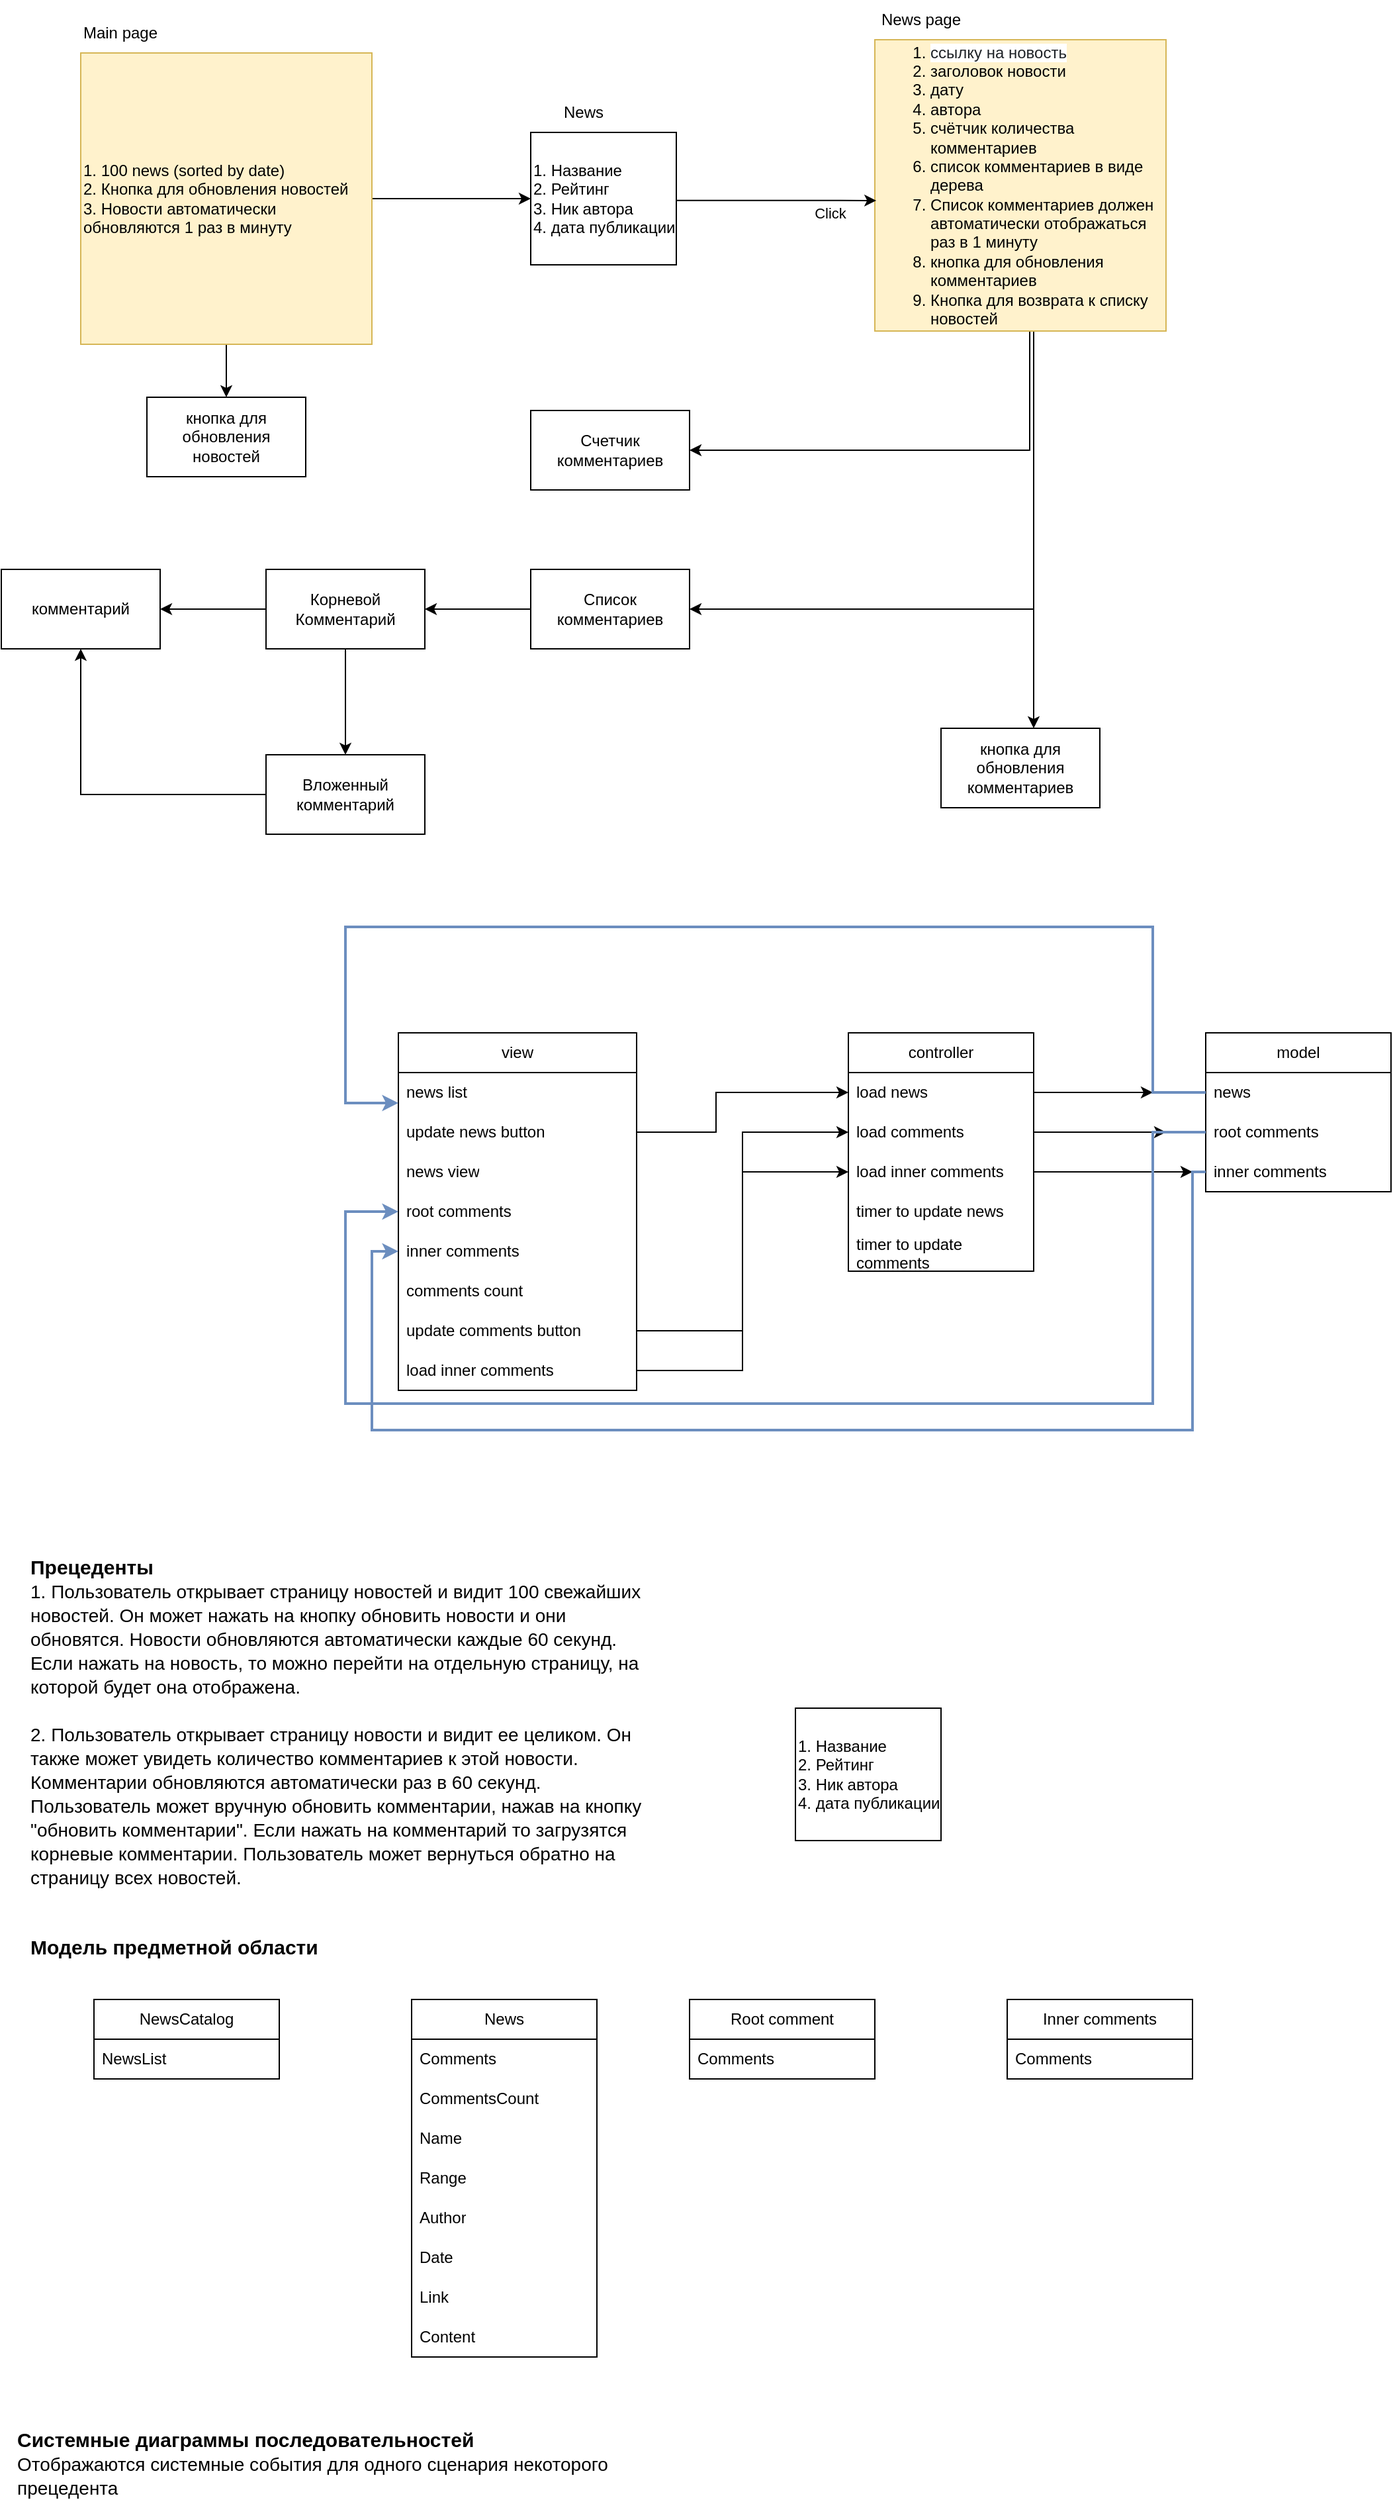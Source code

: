 <mxfile version="24.0.7" type="github">
  <diagram name="Page-1" id="gaQloLDde2CqD1FpQ-cP">
    <mxGraphModel dx="1242" dy="700" grid="1" gridSize="10" guides="1" tooltips="1" connect="1" arrows="1" fold="1" page="1" pageScale="1" pageWidth="850" pageHeight="1100" math="0" shadow="0">
      <root>
        <mxCell id="0" />
        <mxCell id="1" parent="0" />
        <mxCell id="nFpUhijqLWawbHpxaNXT-6" value="" style="edgeStyle=orthogonalEdgeStyle;rounded=0;orthogonalLoop=1;jettySize=auto;html=1;" edge="1" parent="1" source="nFpUhijqLWawbHpxaNXT-1" target="nFpUhijqLWawbHpxaNXT-5">
          <mxGeometry relative="1" as="geometry" />
        </mxCell>
        <mxCell id="nFpUhijqLWawbHpxaNXT-27" value="" style="edgeStyle=orthogonalEdgeStyle;rounded=0;orthogonalLoop=1;jettySize=auto;html=1;" edge="1" parent="1" source="nFpUhijqLWawbHpxaNXT-1" target="nFpUhijqLWawbHpxaNXT-26">
          <mxGeometry relative="1" as="geometry" />
        </mxCell>
        <mxCell id="nFpUhijqLWawbHpxaNXT-1" value="1. 100 news (sorted by date)&lt;div&gt;2. Кнопка для обновления новостей&lt;/div&gt;&lt;div&gt;3. Новости автоматически обновляются 1 раз в минуту&lt;/div&gt;" style="whiteSpace=wrap;html=1;aspect=fixed;align=left;fillColor=#fff2cc;strokeColor=#d6b656;" vertex="1" parent="1">
          <mxGeometry x="60" y="50" width="220" height="220" as="geometry" />
        </mxCell>
        <mxCell id="nFpUhijqLWawbHpxaNXT-4" value="Main page" style="text;html=1;align=center;verticalAlign=middle;whiteSpace=wrap;rounded=0;" vertex="1" parent="1">
          <mxGeometry x="60" y="20" width="60" height="30" as="geometry" />
        </mxCell>
        <mxCell id="nFpUhijqLWawbHpxaNXT-5" value="1. Название&lt;div&gt;2. Рейтинг&lt;/div&gt;&lt;div&gt;3. Ник автора&lt;/div&gt;&lt;div&gt;4. дата публикации&lt;/div&gt;" style="whiteSpace=wrap;html=1;align=left;" vertex="1" parent="1">
          <mxGeometry x="400" y="110" width="110" height="100" as="geometry" />
        </mxCell>
        <mxCell id="nFpUhijqLWawbHpxaNXT-7" value="News" style="text;html=1;align=center;verticalAlign=middle;whiteSpace=wrap;rounded=0;" vertex="1" parent="1">
          <mxGeometry x="410" y="80" width="60" height="30" as="geometry" />
        </mxCell>
        <mxCell id="nFpUhijqLWawbHpxaNXT-15" style="edgeStyle=orthogonalEdgeStyle;rounded=0;orthogonalLoop=1;jettySize=auto;html=1;entryX=1;entryY=0.5;entryDx=0;entryDy=0;exitX=0.532;exitY=1.002;exitDx=0;exitDy=0;exitPerimeter=0;" edge="1" parent="1" source="nFpUhijqLWawbHpxaNXT-8" target="nFpUhijqLWawbHpxaNXT-13">
          <mxGeometry relative="1" as="geometry">
            <mxPoint x="780" y="280" as="sourcePoint" />
          </mxGeometry>
        </mxCell>
        <mxCell id="nFpUhijqLWawbHpxaNXT-18" style="edgeStyle=orthogonalEdgeStyle;rounded=0;orthogonalLoop=1;jettySize=auto;html=1;exitX=0.5;exitY=1;exitDx=0;exitDy=0;entryX=1;entryY=0.5;entryDx=0;entryDy=0;" edge="1" parent="1" source="nFpUhijqLWawbHpxaNXT-8" target="nFpUhijqLWawbHpxaNXT-16">
          <mxGeometry relative="1" as="geometry">
            <Array as="points">
              <mxPoint x="780" y="260" />
              <mxPoint x="780" y="470" />
            </Array>
          </mxGeometry>
        </mxCell>
        <mxCell id="nFpUhijqLWawbHpxaNXT-29" value="" style="edgeStyle=orthogonalEdgeStyle;rounded=0;orthogonalLoop=1;jettySize=auto;html=1;" edge="1" parent="1" source="nFpUhijqLWawbHpxaNXT-8" target="nFpUhijqLWawbHpxaNXT-28">
          <mxGeometry relative="1" as="geometry">
            <Array as="points">
              <mxPoint x="780" y="510" />
              <mxPoint x="780" y="510" />
            </Array>
          </mxGeometry>
        </mxCell>
        <mxCell id="nFpUhijqLWawbHpxaNXT-8" value="&lt;ol&gt;&lt;li&gt;&lt;span style=&quot;background-color: rgb(255, 255, 255); color: rgb(31, 35, 40);&quot;&gt;ссылку на новость&lt;/span&gt;&lt;br&gt;&lt;/li&gt;&lt;li&gt;заголовок новости&lt;/li&gt;&lt;li&gt;дату&lt;/li&gt;&lt;li&gt;автора&lt;/li&gt;&lt;li&gt;счётчик количества комментариев&lt;/li&gt;&lt;li&gt;список комментариев в виде дерева&lt;br&gt;&lt;/li&gt;&lt;li&gt;Список комментариев должен автоматически отображаться раз в 1 минуту&lt;/li&gt;&lt;li&gt;кнопка для обновления комментариев&lt;/li&gt;&lt;li&gt;Кнопка для возврата к списку новостей&lt;/li&gt;&lt;/ol&gt;" style="whiteSpace=wrap;html=1;aspect=fixed;align=left;fillColor=#fff2cc;strokeColor=#d6b656;" vertex="1" parent="1">
          <mxGeometry x="660" y="40" width="220" height="220" as="geometry" />
        </mxCell>
        <mxCell id="nFpUhijqLWawbHpxaNXT-9" value="News page" style="text;html=1;align=center;verticalAlign=middle;whiteSpace=wrap;rounded=0;" vertex="1" parent="1">
          <mxGeometry x="660" y="10" width="70" height="30" as="geometry" />
        </mxCell>
        <mxCell id="nFpUhijqLWawbHpxaNXT-10" style="edgeStyle=orthogonalEdgeStyle;rounded=0;orthogonalLoop=1;jettySize=auto;html=1;entryX=0.005;entryY=0.552;entryDx=0;entryDy=0;entryPerimeter=0;exitX=1;exitY=0.5;exitDx=0;exitDy=0;" edge="1" parent="1" source="nFpUhijqLWawbHpxaNXT-5" target="nFpUhijqLWawbHpxaNXT-8">
          <mxGeometry relative="1" as="geometry">
            <Array as="points">
              <mxPoint x="510" y="161" />
            </Array>
          </mxGeometry>
        </mxCell>
        <mxCell id="nFpUhijqLWawbHpxaNXT-11" value="Click" style="edgeLabel;html=1;align=center;verticalAlign=middle;resizable=0;points=[];" vertex="1" connectable="0" parent="nFpUhijqLWawbHpxaNXT-10">
          <mxGeometry x="0.558" y="-2" relative="1" as="geometry">
            <mxPoint x="-2" y="7" as="offset" />
          </mxGeometry>
        </mxCell>
        <mxCell id="nFpUhijqLWawbHpxaNXT-13" value="Счетчик комментариев" style="rounded=0;whiteSpace=wrap;html=1;" vertex="1" parent="1">
          <mxGeometry x="400" y="320" width="120" height="60" as="geometry" />
        </mxCell>
        <mxCell id="nFpUhijqLWawbHpxaNXT-20" value="" style="edgeStyle=orthogonalEdgeStyle;rounded=0;orthogonalLoop=1;jettySize=auto;html=1;" edge="1" parent="1" source="nFpUhijqLWawbHpxaNXT-16" target="nFpUhijqLWawbHpxaNXT-19">
          <mxGeometry relative="1" as="geometry" />
        </mxCell>
        <mxCell id="nFpUhijqLWawbHpxaNXT-16" value="Список комментариев" style="rounded=0;whiteSpace=wrap;html=1;" vertex="1" parent="1">
          <mxGeometry x="400" y="440" width="120" height="60" as="geometry" />
        </mxCell>
        <mxCell id="nFpUhijqLWawbHpxaNXT-22" value="" style="edgeStyle=orthogonalEdgeStyle;rounded=0;orthogonalLoop=1;jettySize=auto;html=1;" edge="1" parent="1" source="nFpUhijqLWawbHpxaNXT-19" target="nFpUhijqLWawbHpxaNXT-21">
          <mxGeometry relative="1" as="geometry" />
        </mxCell>
        <mxCell id="nFpUhijqLWawbHpxaNXT-24" value="" style="edgeStyle=orthogonalEdgeStyle;rounded=0;orthogonalLoop=1;jettySize=auto;html=1;" edge="1" parent="1" source="nFpUhijqLWawbHpxaNXT-19" target="nFpUhijqLWawbHpxaNXT-23">
          <mxGeometry relative="1" as="geometry" />
        </mxCell>
        <mxCell id="nFpUhijqLWawbHpxaNXT-19" value="Корневой Комментарий" style="whiteSpace=wrap;html=1;rounded=0;" vertex="1" parent="1">
          <mxGeometry x="200" y="440" width="120" height="60" as="geometry" />
        </mxCell>
        <mxCell id="nFpUhijqLWawbHpxaNXT-25" style="edgeStyle=orthogonalEdgeStyle;rounded=0;orthogonalLoop=1;jettySize=auto;html=1;entryX=0.5;entryY=1;entryDx=0;entryDy=0;" edge="1" parent="1" source="nFpUhijqLWawbHpxaNXT-21" target="nFpUhijqLWawbHpxaNXT-23">
          <mxGeometry relative="1" as="geometry" />
        </mxCell>
        <mxCell id="nFpUhijqLWawbHpxaNXT-21" value="Вложенный комментарий" style="whiteSpace=wrap;html=1;rounded=0;" vertex="1" parent="1">
          <mxGeometry x="200" y="580" width="120" height="60" as="geometry" />
        </mxCell>
        <mxCell id="nFpUhijqLWawbHpxaNXT-23" value="комментарий" style="whiteSpace=wrap;html=1;rounded=0;" vertex="1" parent="1">
          <mxGeometry y="440" width="120" height="60" as="geometry" />
        </mxCell>
        <mxCell id="nFpUhijqLWawbHpxaNXT-26" value="кнопка для обновления новостей" style="whiteSpace=wrap;html=1;align=center;" vertex="1" parent="1">
          <mxGeometry x="110" y="310" width="120" height="60" as="geometry" />
        </mxCell>
        <mxCell id="nFpUhijqLWawbHpxaNXT-28" value="кнопка для обновления комментариев" style="whiteSpace=wrap;html=1;align=center;" vertex="1" parent="1">
          <mxGeometry x="710" y="560" width="120" height="60" as="geometry" />
        </mxCell>
        <mxCell id="nFpUhijqLWawbHpxaNXT-32" value="controller" style="swimlane;fontStyle=0;childLayout=stackLayout;horizontal=1;startSize=30;horizontalStack=0;resizeParent=1;resizeParentMax=0;resizeLast=0;collapsible=1;marginBottom=0;whiteSpace=wrap;html=1;" vertex="1" parent="1">
          <mxGeometry x="640" y="790" width="140" height="180" as="geometry" />
        </mxCell>
        <mxCell id="nFpUhijqLWawbHpxaNXT-65" style="edgeStyle=orthogonalEdgeStyle;rounded=0;orthogonalLoop=1;jettySize=auto;html=1;" edge="1" parent="nFpUhijqLWawbHpxaNXT-32" source="nFpUhijqLWawbHpxaNXT-33">
          <mxGeometry relative="1" as="geometry">
            <mxPoint x="230" y="45" as="targetPoint" />
          </mxGeometry>
        </mxCell>
        <mxCell id="nFpUhijqLWawbHpxaNXT-33" value="load news" style="text;strokeColor=none;fillColor=none;align=left;verticalAlign=middle;spacingLeft=4;spacingRight=4;overflow=hidden;points=[[0,0.5],[1,0.5]];portConstraint=eastwest;rotatable=0;whiteSpace=wrap;html=1;" vertex="1" parent="nFpUhijqLWawbHpxaNXT-32">
          <mxGeometry y="30" width="140" height="30" as="geometry" />
        </mxCell>
        <mxCell id="nFpUhijqLWawbHpxaNXT-66" style="edgeStyle=orthogonalEdgeStyle;rounded=0;orthogonalLoop=1;jettySize=auto;html=1;" edge="1" parent="nFpUhijqLWawbHpxaNXT-32" source="nFpUhijqLWawbHpxaNXT-34">
          <mxGeometry relative="1" as="geometry">
            <mxPoint x="240" y="75" as="targetPoint" />
          </mxGeometry>
        </mxCell>
        <mxCell id="nFpUhijqLWawbHpxaNXT-34" value="load comments" style="text;strokeColor=none;fillColor=none;align=left;verticalAlign=middle;spacingLeft=4;spacingRight=4;overflow=hidden;points=[[0,0.5],[1,0.5]];portConstraint=eastwest;rotatable=0;whiteSpace=wrap;html=1;" vertex="1" parent="nFpUhijqLWawbHpxaNXT-32">
          <mxGeometry y="60" width="140" height="30" as="geometry" />
        </mxCell>
        <mxCell id="nFpUhijqLWawbHpxaNXT-67" style="edgeStyle=orthogonalEdgeStyle;rounded=0;orthogonalLoop=1;jettySize=auto;html=1;" edge="1" parent="nFpUhijqLWawbHpxaNXT-32" source="nFpUhijqLWawbHpxaNXT-35">
          <mxGeometry relative="1" as="geometry">
            <mxPoint x="260" y="105" as="targetPoint" />
          </mxGeometry>
        </mxCell>
        <mxCell id="nFpUhijqLWawbHpxaNXT-35" value="load inner comments" style="text;strokeColor=none;fillColor=none;align=left;verticalAlign=middle;spacingLeft=4;spacingRight=4;overflow=hidden;points=[[0,0.5],[1,0.5]];portConstraint=eastwest;rotatable=0;whiteSpace=wrap;html=1;" vertex="1" parent="nFpUhijqLWawbHpxaNXT-32">
          <mxGeometry y="90" width="140" height="30" as="geometry" />
        </mxCell>
        <mxCell id="nFpUhijqLWawbHpxaNXT-68" value="timer to update news" style="text;strokeColor=none;fillColor=none;align=left;verticalAlign=middle;spacingLeft=4;spacingRight=4;overflow=hidden;points=[[0,0.5],[1,0.5]];portConstraint=eastwest;rotatable=0;whiteSpace=wrap;html=1;" vertex="1" parent="nFpUhijqLWawbHpxaNXT-32">
          <mxGeometry y="120" width="140" height="30" as="geometry" />
        </mxCell>
        <mxCell id="nFpUhijqLWawbHpxaNXT-69" value="timer to update comments" style="text;strokeColor=none;fillColor=none;align=left;verticalAlign=middle;spacingLeft=4;spacingRight=4;overflow=hidden;points=[[0,0.5],[1,0.5]];portConstraint=eastwest;rotatable=0;whiteSpace=wrap;html=1;" vertex="1" parent="nFpUhijqLWawbHpxaNXT-32">
          <mxGeometry y="150" width="140" height="30" as="geometry" />
        </mxCell>
        <mxCell id="nFpUhijqLWawbHpxaNXT-36" value="model" style="swimlane;fontStyle=0;childLayout=stackLayout;horizontal=1;startSize=30;horizontalStack=0;resizeParent=1;resizeParentMax=0;resizeLast=0;collapsible=1;marginBottom=0;whiteSpace=wrap;html=1;" vertex="1" parent="1">
          <mxGeometry x="910" y="790" width="140" height="120" as="geometry" />
        </mxCell>
        <mxCell id="nFpUhijqLWawbHpxaNXT-37" value="news" style="text;strokeColor=none;fillColor=none;align=left;verticalAlign=middle;spacingLeft=4;spacingRight=4;overflow=hidden;points=[[0,0.5],[1,0.5]];portConstraint=eastwest;rotatable=0;whiteSpace=wrap;html=1;" vertex="1" parent="nFpUhijqLWawbHpxaNXT-36">
          <mxGeometry y="30" width="140" height="30" as="geometry" />
        </mxCell>
        <mxCell id="nFpUhijqLWawbHpxaNXT-38" value="root comments" style="text;strokeColor=none;fillColor=none;align=left;verticalAlign=middle;spacingLeft=4;spacingRight=4;overflow=hidden;points=[[0,0.5],[1,0.5]];portConstraint=eastwest;rotatable=0;whiteSpace=wrap;html=1;" vertex="1" parent="nFpUhijqLWawbHpxaNXT-36">
          <mxGeometry y="60" width="140" height="30" as="geometry" />
        </mxCell>
        <mxCell id="nFpUhijqLWawbHpxaNXT-39" value="inner comments" style="text;strokeColor=none;fillColor=none;align=left;verticalAlign=middle;spacingLeft=4;spacingRight=4;overflow=hidden;points=[[0,0.5],[1,0.5]];portConstraint=eastwest;rotatable=0;whiteSpace=wrap;html=1;" vertex="1" parent="nFpUhijqLWawbHpxaNXT-36">
          <mxGeometry y="90" width="140" height="30" as="geometry" />
        </mxCell>
        <mxCell id="nFpUhijqLWawbHpxaNXT-40" value="view" style="swimlane;fontStyle=0;childLayout=stackLayout;horizontal=1;startSize=30;horizontalStack=0;resizeParent=1;resizeParentMax=0;resizeLast=0;collapsible=1;marginBottom=0;whiteSpace=wrap;html=1;direction=east;" vertex="1" parent="1">
          <mxGeometry x="300" y="790" width="180" height="270" as="geometry">
            <mxRectangle x="410" y="790" width="60" height="30" as="alternateBounds" />
          </mxGeometry>
        </mxCell>
        <mxCell id="nFpUhijqLWawbHpxaNXT-41" value="news list" style="text;strokeColor=none;fillColor=none;align=left;verticalAlign=middle;spacingLeft=4;spacingRight=4;overflow=hidden;points=[[0,0.5],[1,0.5]];portConstraint=eastwest;rotatable=0;whiteSpace=wrap;html=1;" vertex="1" parent="nFpUhijqLWawbHpxaNXT-40">
          <mxGeometry y="30" width="180" height="30" as="geometry" />
        </mxCell>
        <mxCell id="nFpUhijqLWawbHpxaNXT-55" value="update news button" style="text;strokeColor=none;fillColor=none;align=left;verticalAlign=middle;spacingLeft=4;spacingRight=4;overflow=hidden;points=[[0,0.5],[1,0.5]];portConstraint=eastwest;rotatable=0;whiteSpace=wrap;html=1;" vertex="1" parent="nFpUhijqLWawbHpxaNXT-40">
          <mxGeometry y="60" width="180" height="30" as="geometry" />
        </mxCell>
        <mxCell id="nFpUhijqLWawbHpxaNXT-42" value="news view" style="text;strokeColor=none;fillColor=none;align=left;verticalAlign=middle;spacingLeft=4;spacingRight=4;overflow=hidden;points=[[0,0.5],[1,0.5]];portConstraint=eastwest;rotatable=0;whiteSpace=wrap;html=1;" vertex="1" parent="nFpUhijqLWawbHpxaNXT-40">
          <mxGeometry y="90" width="180" height="30" as="geometry" />
        </mxCell>
        <mxCell id="nFpUhijqLWawbHpxaNXT-43" value="root comments" style="text;strokeColor=none;fillColor=none;align=left;verticalAlign=middle;spacingLeft=4;spacingRight=4;overflow=hidden;points=[[0,0.5],[1,0.5]];portConstraint=eastwest;rotatable=0;whiteSpace=wrap;html=1;" vertex="1" parent="nFpUhijqLWawbHpxaNXT-40">
          <mxGeometry y="120" width="180" height="30" as="geometry" />
        </mxCell>
        <mxCell id="nFpUhijqLWawbHpxaNXT-52" value="inner comments" style="text;strokeColor=none;fillColor=none;align=left;verticalAlign=middle;spacingLeft=4;spacingRight=4;overflow=hidden;points=[[0,0.5],[1,0.5]];portConstraint=eastwest;rotatable=0;whiteSpace=wrap;html=1;" vertex="1" parent="nFpUhijqLWawbHpxaNXT-40">
          <mxGeometry y="150" width="180" height="30" as="geometry" />
        </mxCell>
        <mxCell id="nFpUhijqLWawbHpxaNXT-53" value="comments count" style="text;strokeColor=none;fillColor=none;align=left;verticalAlign=middle;spacingLeft=4;spacingRight=4;overflow=hidden;points=[[0,0.5],[1,0.5]];portConstraint=eastwest;rotatable=0;whiteSpace=wrap;html=1;" vertex="1" parent="nFpUhijqLWawbHpxaNXT-40">
          <mxGeometry y="180" width="180" height="30" as="geometry" />
        </mxCell>
        <mxCell id="nFpUhijqLWawbHpxaNXT-56" value="update comments button" style="text;strokeColor=none;fillColor=none;align=left;verticalAlign=middle;spacingLeft=4;spacingRight=4;overflow=hidden;points=[[0,0.5],[1,0.5]];portConstraint=eastwest;rotatable=0;whiteSpace=wrap;html=1;" vertex="1" parent="nFpUhijqLWawbHpxaNXT-40">
          <mxGeometry y="210" width="180" height="30" as="geometry" />
        </mxCell>
        <mxCell id="nFpUhijqLWawbHpxaNXT-62" value="load inner comments" style="text;strokeColor=none;fillColor=none;align=left;verticalAlign=middle;spacingLeft=4;spacingRight=4;overflow=hidden;points=[[0,0.5],[1,0.5]];portConstraint=eastwest;rotatable=0;whiteSpace=wrap;html=1;" vertex="1" parent="nFpUhijqLWawbHpxaNXT-40">
          <mxGeometry y="240" width="180" height="30" as="geometry" />
        </mxCell>
        <mxCell id="nFpUhijqLWawbHpxaNXT-57" style="edgeStyle=orthogonalEdgeStyle;rounded=0;orthogonalLoop=1;jettySize=auto;html=1;exitX=0;exitY=0.5;exitDx=0;exitDy=0;strokeWidth=2;fillColor=#dae8fc;strokeColor=#6c8ebf;" edge="1" parent="1" source="nFpUhijqLWawbHpxaNXT-37">
          <mxGeometry relative="1" as="geometry">
            <mxPoint x="300" y="843" as="targetPoint" />
            <Array as="points">
              <mxPoint x="870" y="835" />
              <mxPoint x="870" y="710" />
              <mxPoint x="260" y="710" />
              <mxPoint x="260" y="843" />
            </Array>
          </mxGeometry>
        </mxCell>
        <mxCell id="nFpUhijqLWawbHpxaNXT-58" style="edgeStyle=orthogonalEdgeStyle;rounded=0;orthogonalLoop=1;jettySize=auto;html=1;entryX=0;entryY=0.5;entryDx=0;entryDy=0;exitX=0;exitY=0.5;exitDx=0;exitDy=0;fillColor=#dae8fc;strokeColor=#6c8ebf;strokeWidth=2;" edge="1" parent="1" source="nFpUhijqLWawbHpxaNXT-38" target="nFpUhijqLWawbHpxaNXT-43">
          <mxGeometry relative="1" as="geometry">
            <Array as="points">
              <mxPoint x="870" y="865" />
              <mxPoint x="870" y="1070" />
              <mxPoint x="260" y="1070" />
              <mxPoint x="260" y="925" />
            </Array>
          </mxGeometry>
        </mxCell>
        <mxCell id="nFpUhijqLWawbHpxaNXT-59" style="edgeStyle=orthogonalEdgeStyle;rounded=0;orthogonalLoop=1;jettySize=auto;html=1;entryX=0;entryY=0.5;entryDx=0;entryDy=0;" edge="1" parent="1" source="nFpUhijqLWawbHpxaNXT-55" target="nFpUhijqLWawbHpxaNXT-33">
          <mxGeometry relative="1" as="geometry">
            <Array as="points">
              <mxPoint x="540" y="865" />
              <mxPoint x="540" y="835" />
            </Array>
          </mxGeometry>
        </mxCell>
        <mxCell id="nFpUhijqLWawbHpxaNXT-60" style="edgeStyle=orthogonalEdgeStyle;rounded=0;orthogonalLoop=1;jettySize=auto;html=1;entryX=0;entryY=0.5;entryDx=0;entryDy=0;" edge="1" parent="1" source="nFpUhijqLWawbHpxaNXT-56" target="nFpUhijqLWawbHpxaNXT-34">
          <mxGeometry relative="1" as="geometry" />
        </mxCell>
        <mxCell id="nFpUhijqLWawbHpxaNXT-63" style="edgeStyle=orthogonalEdgeStyle;rounded=0;orthogonalLoop=1;jettySize=auto;html=1;entryX=0;entryY=0.5;entryDx=0;entryDy=0;" edge="1" parent="1" source="nFpUhijqLWawbHpxaNXT-62" target="nFpUhijqLWawbHpxaNXT-35">
          <mxGeometry relative="1" as="geometry" />
        </mxCell>
        <mxCell id="nFpUhijqLWawbHpxaNXT-64" style="edgeStyle=orthogonalEdgeStyle;rounded=0;orthogonalLoop=1;jettySize=auto;html=1;entryX=0;entryY=0.5;entryDx=0;entryDy=0;exitX=0;exitY=0.5;exitDx=0;exitDy=0;fillColor=#dae8fc;strokeColor=#6c8ebf;strokeWidth=2;" edge="1" parent="1" source="nFpUhijqLWawbHpxaNXT-39" target="nFpUhijqLWawbHpxaNXT-52">
          <mxGeometry relative="1" as="geometry">
            <Array as="points">
              <mxPoint x="900" y="895" />
              <mxPoint x="900" y="1090" />
              <mxPoint x="280" y="1090" />
              <mxPoint x="280" y="955" />
            </Array>
          </mxGeometry>
        </mxCell>
        <mxCell id="nFpUhijqLWawbHpxaNXT-70" value="Системные диаграммы последовательностей&lt;div&gt;&lt;span style=&quot;font-weight: normal;&quot;&gt;&lt;font style=&quot;font-size: 14px;&quot;&gt;Отображаются системные события для одного сценария некоторого прецедента&lt;/font&gt;&lt;/span&gt;&lt;/div&gt;" style="text;html=1;align=left;verticalAlign=middle;whiteSpace=wrap;rounded=0;fontStyle=1;fontSize=15;" vertex="1" parent="1">
          <mxGeometry x="10" y="1860" width="470" height="20" as="geometry" />
        </mxCell>
        <mxCell id="nFpUhijqLWawbHpxaNXT-71" value="&lt;div&gt;&lt;font style=&quot;&quot;&gt;Прецеденты&lt;/font&gt;&lt;/div&gt;&lt;div&gt;&lt;font style=&quot;font-weight: normal; font-size: 14px;&quot;&gt;1. Пользователь открывает страницу новостей и видит 100 свежайших новостей. Он может нажать на кнопку обновить новости и они обновятся. Новости обновляются автоматически каждые 60 секунд. Если нажать на новость, то можно перейти на отдельную страницу, на которой будет она отображена.&lt;br&gt;&lt;br&gt;&lt;/font&gt;&lt;/div&gt;&lt;div&gt;&lt;font style=&quot;font-weight: normal; font-size: 14px;&quot;&gt;2. Пользователь открывает страницу новости и видит ее целиком. Он также может увидеть количество комментариев к этой новости. Комментарии обновляются автоматически раз в 60 секунд. Пользователь может вручную обновить комментарии, нажав на кнопку &quot;обновить комментарии&quot;. Если нажать на комментарий то загрузятся корневые комментарии. Пользователь может вернуться обратно на страницу всех новостей.&lt;/font&gt;&lt;/div&gt;" style="text;html=1;align=left;verticalAlign=middle;whiteSpace=wrap;rounded=0;fontStyle=1;fontSize=15;" vertex="1" parent="1">
          <mxGeometry x="20" y="1300" width="470" height="20" as="geometry" />
        </mxCell>
        <mxCell id="nFpUhijqLWawbHpxaNXT-72" value="&lt;div&gt;Модель предметной области&lt;/div&gt;" style="text;html=1;align=left;verticalAlign=middle;whiteSpace=wrap;rounded=0;fontStyle=1;fontSize=15;" vertex="1" parent="1">
          <mxGeometry x="20" y="1470" width="470" height="20" as="geometry" />
        </mxCell>
        <mxCell id="nFpUhijqLWawbHpxaNXT-73" value="News" style="swimlane;fontStyle=0;childLayout=stackLayout;horizontal=1;startSize=30;horizontalStack=0;resizeParent=1;resizeParentMax=0;resizeLast=0;collapsible=1;marginBottom=0;whiteSpace=wrap;html=1;" vertex="1" parent="1">
          <mxGeometry x="310" y="1520" width="140" height="270" as="geometry" />
        </mxCell>
        <mxCell id="nFpUhijqLWawbHpxaNXT-74" value="Comments" style="text;strokeColor=none;fillColor=none;align=left;verticalAlign=middle;spacingLeft=4;spacingRight=4;overflow=hidden;points=[[0,0.5],[1,0.5]];portConstraint=eastwest;rotatable=0;whiteSpace=wrap;html=1;" vertex="1" parent="nFpUhijqLWawbHpxaNXT-73">
          <mxGeometry y="30" width="140" height="30" as="geometry" />
        </mxCell>
        <mxCell id="nFpUhijqLWawbHpxaNXT-75" value="CommentsCount" style="text;strokeColor=none;fillColor=none;align=left;verticalAlign=middle;spacingLeft=4;spacingRight=4;overflow=hidden;points=[[0,0.5],[1,0.5]];portConstraint=eastwest;rotatable=0;whiteSpace=wrap;html=1;" vertex="1" parent="nFpUhijqLWawbHpxaNXT-73">
          <mxGeometry y="60" width="140" height="30" as="geometry" />
        </mxCell>
        <mxCell id="nFpUhijqLWawbHpxaNXT-93" value="Name" style="text;strokeColor=none;fillColor=none;align=left;verticalAlign=middle;spacingLeft=4;spacingRight=4;overflow=hidden;points=[[0,0.5],[1,0.5]];portConstraint=eastwest;rotatable=0;whiteSpace=wrap;html=1;" vertex="1" parent="nFpUhijqLWawbHpxaNXT-73">
          <mxGeometry y="90" width="140" height="30" as="geometry" />
        </mxCell>
        <mxCell id="nFpUhijqLWawbHpxaNXT-94" value="Range" style="text;strokeColor=none;fillColor=none;align=left;verticalAlign=middle;spacingLeft=4;spacingRight=4;overflow=hidden;points=[[0,0.5],[1,0.5]];portConstraint=eastwest;rotatable=0;whiteSpace=wrap;html=1;" vertex="1" parent="nFpUhijqLWawbHpxaNXT-73">
          <mxGeometry y="120" width="140" height="30" as="geometry" />
        </mxCell>
        <mxCell id="nFpUhijqLWawbHpxaNXT-95" value="Author" style="text;strokeColor=none;fillColor=none;align=left;verticalAlign=middle;spacingLeft=4;spacingRight=4;overflow=hidden;points=[[0,0.5],[1,0.5]];portConstraint=eastwest;rotatable=0;whiteSpace=wrap;html=1;" vertex="1" parent="nFpUhijqLWawbHpxaNXT-73">
          <mxGeometry y="150" width="140" height="30" as="geometry" />
        </mxCell>
        <mxCell id="nFpUhijqLWawbHpxaNXT-97" value="Date" style="text;strokeColor=none;fillColor=none;align=left;verticalAlign=middle;spacingLeft=4;spacingRight=4;overflow=hidden;points=[[0,0.5],[1,0.5]];portConstraint=eastwest;rotatable=0;whiteSpace=wrap;html=1;" vertex="1" parent="nFpUhijqLWawbHpxaNXT-73">
          <mxGeometry y="180" width="140" height="30" as="geometry" />
        </mxCell>
        <mxCell id="nFpUhijqLWawbHpxaNXT-98" value="Link" style="text;strokeColor=none;fillColor=none;align=left;verticalAlign=middle;spacingLeft=4;spacingRight=4;overflow=hidden;points=[[0,0.5],[1,0.5]];portConstraint=eastwest;rotatable=0;whiteSpace=wrap;html=1;" vertex="1" parent="nFpUhijqLWawbHpxaNXT-73">
          <mxGeometry y="210" width="140" height="30" as="geometry" />
        </mxCell>
        <mxCell id="nFpUhijqLWawbHpxaNXT-99" value="Content" style="text;strokeColor=none;fillColor=none;align=left;verticalAlign=middle;spacingLeft=4;spacingRight=4;overflow=hidden;points=[[0,0.5],[1,0.5]];portConstraint=eastwest;rotatable=0;whiteSpace=wrap;html=1;" vertex="1" parent="nFpUhijqLWawbHpxaNXT-73">
          <mxGeometry y="240" width="140" height="30" as="geometry" />
        </mxCell>
        <mxCell id="nFpUhijqLWawbHpxaNXT-77" value="Root comment" style="swimlane;fontStyle=0;childLayout=stackLayout;horizontal=1;startSize=30;horizontalStack=0;resizeParent=1;resizeParentMax=0;resizeLast=0;collapsible=1;marginBottom=0;whiteSpace=wrap;html=1;" vertex="1" parent="1">
          <mxGeometry x="520" y="1520" width="140" height="60" as="geometry" />
        </mxCell>
        <mxCell id="nFpUhijqLWawbHpxaNXT-78" value="Comments" style="text;strokeColor=none;fillColor=none;align=left;verticalAlign=middle;spacingLeft=4;spacingRight=4;overflow=hidden;points=[[0,0.5],[1,0.5]];portConstraint=eastwest;rotatable=0;whiteSpace=wrap;html=1;" vertex="1" parent="nFpUhijqLWawbHpxaNXT-77">
          <mxGeometry y="30" width="140" height="30" as="geometry" />
        </mxCell>
        <mxCell id="nFpUhijqLWawbHpxaNXT-81" value="Inner comments" style="swimlane;fontStyle=0;childLayout=stackLayout;horizontal=1;startSize=30;horizontalStack=0;resizeParent=1;resizeParentMax=0;resizeLast=0;collapsible=1;marginBottom=0;whiteSpace=wrap;html=1;" vertex="1" parent="1">
          <mxGeometry x="760" y="1520" width="140" height="60" as="geometry" />
        </mxCell>
        <mxCell id="nFpUhijqLWawbHpxaNXT-82" value="Comments" style="text;strokeColor=none;fillColor=none;align=left;verticalAlign=middle;spacingLeft=4;spacingRight=4;overflow=hidden;points=[[0,0.5],[1,0.5]];portConstraint=eastwest;rotatable=0;whiteSpace=wrap;html=1;" vertex="1" parent="nFpUhijqLWawbHpxaNXT-81">
          <mxGeometry y="30" width="140" height="30" as="geometry" />
        </mxCell>
        <mxCell id="nFpUhijqLWawbHpxaNXT-85" value="NewsCatalog" style="swimlane;fontStyle=0;childLayout=stackLayout;horizontal=1;startSize=30;horizontalStack=0;resizeParent=1;resizeParentMax=0;resizeLast=0;collapsible=1;marginBottom=0;whiteSpace=wrap;html=1;" vertex="1" parent="1">
          <mxGeometry x="70" y="1520" width="140" height="60" as="geometry" />
        </mxCell>
        <mxCell id="nFpUhijqLWawbHpxaNXT-86" value="NewsList" style="text;strokeColor=none;fillColor=none;align=left;verticalAlign=middle;spacingLeft=4;spacingRight=4;overflow=hidden;points=[[0,0.5],[1,0.5]];portConstraint=eastwest;rotatable=0;whiteSpace=wrap;html=1;" vertex="1" parent="nFpUhijqLWawbHpxaNXT-85">
          <mxGeometry y="30" width="140" height="30" as="geometry" />
        </mxCell>
        <mxCell id="nFpUhijqLWawbHpxaNXT-96" value="1. Название&lt;div&gt;2. Рейтинг&lt;/div&gt;&lt;div&gt;3. Ник автора&lt;/div&gt;&lt;div&gt;4. дата публикации&lt;/div&gt;" style="whiteSpace=wrap;html=1;align=left;" vertex="1" parent="1">
          <mxGeometry x="600" y="1300" width="110" height="100" as="geometry" />
        </mxCell>
      </root>
    </mxGraphModel>
  </diagram>
</mxfile>
